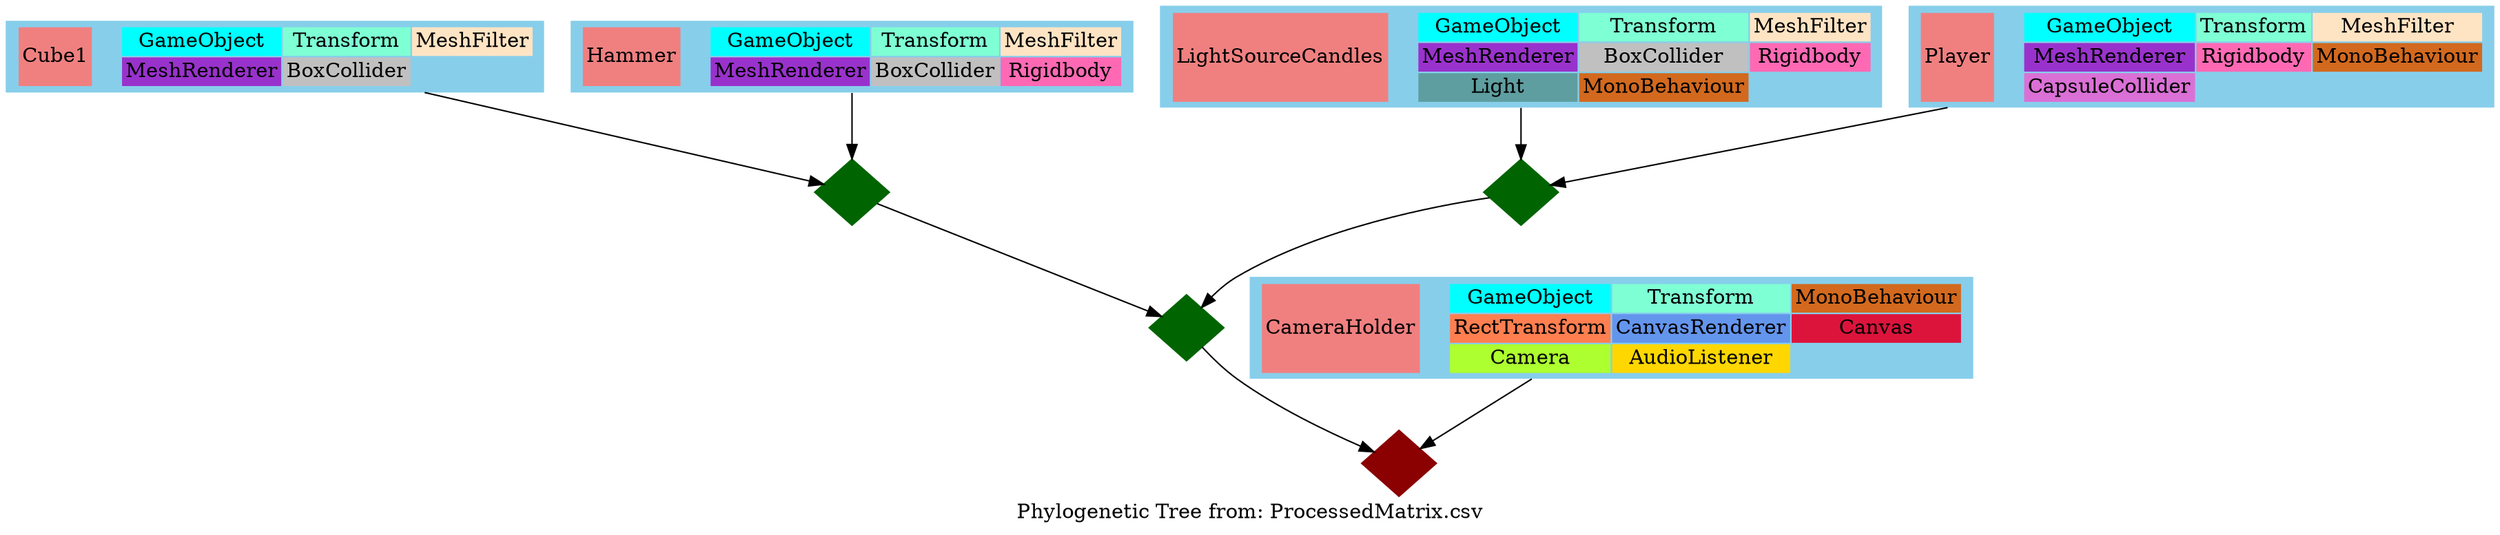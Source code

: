 graph phylogenetic_tree 
{
	layout=dot
	label="Phylogenetic Tree from: ProcessedMatrix.csv"
	mode=major
	model=shortpath
	size=""
	ratio=fill
	orientation=portrait

#1
	{node [tooltip="",width="0,3",height="0,3",shape="plaintext",style="filled",color="#87CEEB",label=<<FONT COLOR="#000000"><table border="0" cellborder="1" cellspacing="0"><tr><td bgcolor="lightcoral" rowspan="2">Cube1</td><td border="0" width="20" height="20"></td><td bgcolor="aqua">GameObject</td><td bgcolor="aquamarine">Transform</td><td bgcolor="bisque">MeshFilter</td></tr><tr><td border="0" width="20" height="20"></td><td bgcolor="darkorchid">MeshRenderer</td><td bgcolor="gray">BoxCollider</td></tr></table></FONT>>] 1}
#2
	{node [tooltip="",width="0,3",height="0,3",shape="plaintext",style="filled",color="#87CEEB",label=<<FONT COLOR="#000000"><table border="0" cellborder="1" cellspacing="0"><tr><td bgcolor="lightcoral" rowspan="2">Hammer</td><td border="0" width="20" height="20"></td><td bgcolor="aqua">GameObject</td><td bgcolor="aquamarine">Transform</td><td bgcolor="bisque">MeshFilter</td></tr><tr><td border="0" width="20" height="20"></td><td bgcolor="darkorchid">MeshRenderer</td><td bgcolor="gray">BoxCollider</td><td bgcolor="hotpink">Rigidbody</td></tr></table></FONT>>] 2}
#3
	{node [tooltip="",width="0,3",height="0,3",shape="plaintext",style="filled",color="#87CEEB",label=<<FONT COLOR="#000000"><table border="0" cellborder="1" cellspacing="0"><tr><td bgcolor="lightcoral" rowspan="3">LightSourceCandles</td><td border="0" width="20" height="20"></td><td bgcolor="aqua">GameObject</td><td bgcolor="aquamarine">Transform</td><td bgcolor="bisque">MeshFilter</td></tr><tr><td border="0" width="20" height="20"></td><td bgcolor="darkorchid">MeshRenderer</td><td bgcolor="gray">BoxCollider</td><td bgcolor="hotpink">Rigidbody</td></tr><tr><td border="0" width="20" height="20"></td><td bgcolor="cadetblue">Light</td><td bgcolor="chocolate">MonoBehaviour</td></tr></table></FONT>>] 3}
#4
	{node [tooltip="",width="0,3",height="0,3",shape="plaintext",style="filled",color="#87CEEB",label=<<FONT COLOR="#000000"><table border="0" cellborder="1" cellspacing="0"><tr><td bgcolor="lightcoral" rowspan="3">CameraHolder</td><td border="0" width="20" height="20"></td><td bgcolor="aqua">GameObject</td><td bgcolor="aquamarine">Transform</td><td bgcolor="chocolate">MonoBehaviour</td></tr><tr><td border="0" width="20" height="20"></td><td bgcolor="coral">RectTransform</td><td bgcolor="cornflowerblue">CanvasRenderer</td><td bgcolor="crimson">Canvas</td></tr><tr><td border="0" width="20" height="20"></td><td bgcolor="greenyellow">Camera</td><td bgcolor="gold">AudioListener</td></tr></table></FONT>>] 4}
#5
	{node [tooltip="",width="0,3",height="0,3",shape="plaintext",style="filled",color="#87CEEB",label=<<FONT COLOR="#000000"><table border="0" cellborder="1" cellspacing="0"><tr><td bgcolor="lightcoral" rowspan="3">Player</td><td border="0" width="20" height="20"></td><td bgcolor="aqua">GameObject</td><td bgcolor="aquamarine">Transform</td><td bgcolor="bisque">MeshFilter</td></tr><tr><td border="0" width="20" height="20"></td><td bgcolor="darkorchid">MeshRenderer</td><td bgcolor="hotpink">Rigidbody</td><td bgcolor="chocolate">MonoBehaviour</td></tr><tr><td border="0" width="20" height="20"></td><td bgcolor="orchid">CapsuleCollider</td></tr></table></FONT>>] 5}
#0
	{node [tooltip="0.071428575",width="0,3",height="0,3",shape="diamond",style="filled",color="#006400",label=<<FONT COLOR="#006400">0</FONT>>] 12}
	{edge [color="#000000",style="solid",label="",dir="forward"] 1 -- 12}
	{edge [color="#000000",style="solid",label="",dir="forward"] 2 -- 12}
#1
	{node [tooltip="0.14285715",width="0,3",height="0,3",shape="diamond",style="filled",color="#006400",label=<<FONT COLOR="#006400">1</FONT>>] 35}
	{edge [color="#000000",style="solid",label="",dir="forward"] 3 -- 35}
	{edge [color="#000000",style="solid",label="",dir="forward"] 5 -- 35}
#2
	{node [tooltip="0.17857143",width="0,3",height="0,3",shape="diamond",style="filled",color="#006400",label=<<FONT COLOR="#006400">2</FONT>>] 1235}
	{edge [color="#000000",style="solid",label="",dir="forward"] 12 -- 1235}
	{edge [color="#000000",style="solid",label="",dir="forward"] 35 -- 1235}
#3
	{node [tooltip="0.6607143",width="0,3",height="0,3",shape="diamond",style="filled",color="#8B0000",label=<<FONT COLOR="#8B0000">3</FONT>>] 12354}
	{edge [color="#000000",style="solid",label="",dir="forward"] 1235 -- 12354}
	{edge [color="#000000",style="solid",label="",dir="forward"] 4 -- 12354}

}